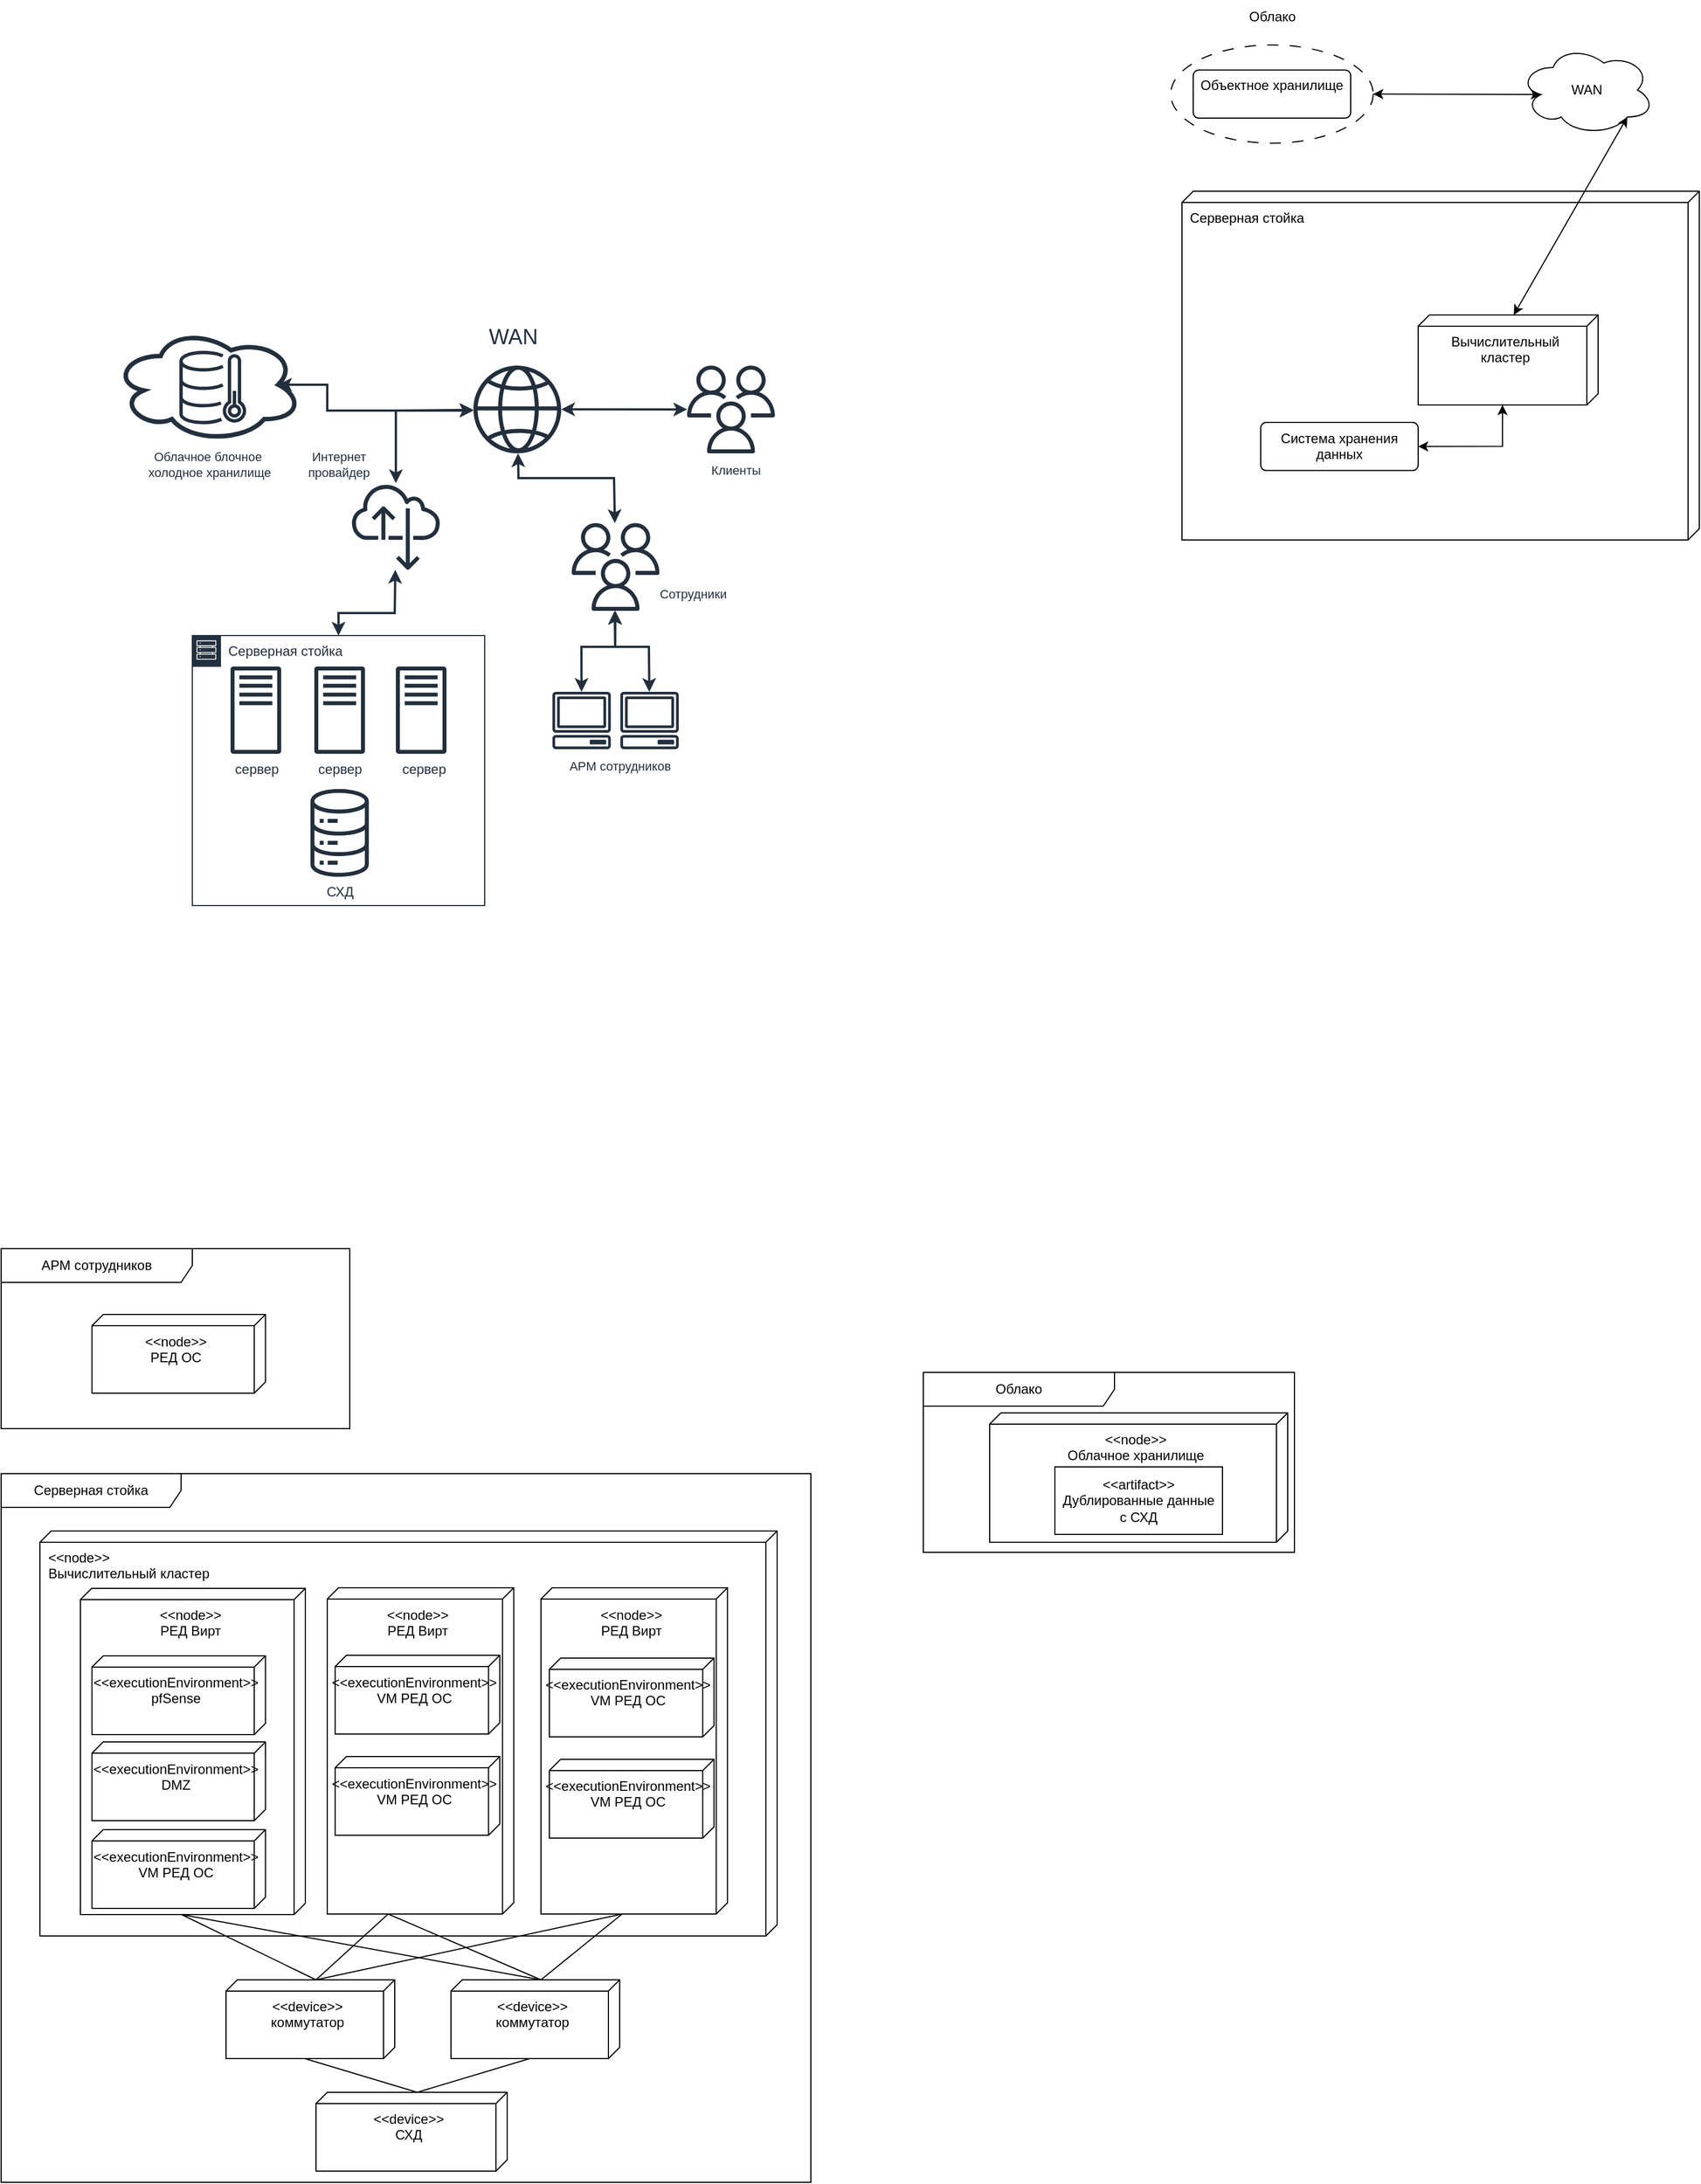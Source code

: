 <mxfile version="25.0.2">
  <diagram name="Page-1" id="CzsKKpEBBDVPKcVDBcra">
    <mxGraphModel dx="1185" dy="955" grid="1" gridSize="10" guides="1" tooltips="1" connect="1" arrows="1" fold="1" page="1" pageScale="1" pageWidth="827" pageHeight="1169" math="0" shadow="0">
      <root>
        <mxCell id="0" />
        <mxCell id="1" parent="0" />
        <mxCell id="zRx8wqQ9m-uIpZDr5qKo-2" value="Серверная стойка" style="verticalAlign=top;align=left;shape=cube;size=10;direction=south;fontStyle=0;html=1;boundedLbl=1;spacingLeft=5;whiteSpace=wrap;" vertex="1" parent="1">
          <mxGeometry x="1070" y="340" width="460" height="310" as="geometry" />
        </mxCell>
        <mxCell id="zRx8wqQ9m-uIpZDr5qKo-3" value="Вычислительный кластер" style="verticalAlign=top;align=center;shape=cube;size=10;direction=south;html=1;boundedLbl=1;spacingLeft=5;whiteSpace=wrap;" vertex="1" parent="zRx8wqQ9m-uIpZDr5qKo-2">
          <mxGeometry width="160" height="80" relative="1" as="geometry">
            <mxPoint x="210" y="110" as="offset" />
          </mxGeometry>
        </mxCell>
        <mxCell id="zRx8wqQ9m-uIpZDr5qKo-4" value="Система хранения данных" style="html=1;align=center;verticalAlign=top;rounded=1;absoluteArcSize=1;arcSize=10;dashed=0;whiteSpace=wrap;" vertex="1" parent="zRx8wqQ9m-uIpZDr5qKo-2">
          <mxGeometry x="70" y="205.552" width="140" height="42.759" as="geometry" />
        </mxCell>
        <mxCell id="zRx8wqQ9m-uIpZDr5qKo-7" value="" style="endArrow=classic;html=1;rounded=0;exitX=1;exitY=0.5;exitDx=0;exitDy=0;entryX=0;entryY=0;entryDx=80;entryDy=85;entryPerimeter=0;startArrow=classic;startFill=1;" edge="1" parent="zRx8wqQ9m-uIpZDr5qKo-2" source="zRx8wqQ9m-uIpZDr5qKo-4" target="zRx8wqQ9m-uIpZDr5qKo-3">
          <mxGeometry width="50" height="50" relative="1" as="geometry">
            <mxPoint x="-40" y="189.69" as="sourcePoint" />
            <mxPoint x="10" y="139.69" as="targetPoint" />
            <Array as="points">
              <mxPoint x="285" y="226.69" />
            </Array>
          </mxGeometry>
        </mxCell>
        <mxCell id="zRx8wqQ9m-uIpZDr5qKo-6" value="WAN" style="ellipse;shape=cloud;whiteSpace=wrap;html=1;" vertex="1" parent="1">
          <mxGeometry x="1370" y="210" width="120" height="80" as="geometry" />
        </mxCell>
        <mxCell id="zRx8wqQ9m-uIpZDr5qKo-14" value="" style="endArrow=classic;html=1;rounded=0;exitX=0;exitY=0;exitDx=0;exitDy=75;exitPerimeter=0;entryX=0.8;entryY=0.8;entryDx=0;entryDy=0;entryPerimeter=0;startArrow=classic;startFill=1;" edge="1" parent="1" source="zRx8wqQ9m-uIpZDr5qKo-3" target="zRx8wqQ9m-uIpZDr5qKo-6">
          <mxGeometry width="50" height="50" relative="1" as="geometry">
            <mxPoint x="1425" y="380.004" as="sourcePoint" />
            <mxPoint x="1100" y="250" as="targetPoint" />
            <Array as="points" />
          </mxGeometry>
        </mxCell>
        <mxCell id="zRx8wqQ9m-uIpZDr5qKo-37" value="" style="sketch=0;outlineConnect=0;fontColor=#232F3E;gradientColor=none;fillColor=#232F3D;strokeColor=none;dashed=0;verticalLabelPosition=bottom;verticalAlign=top;align=center;html=1;fontSize=12;fontStyle=0;aspect=fixed;pointerEvents=1;shape=mxgraph.aws4.globe;fontFamily=Helvetica;" vertex="1" parent="1">
          <mxGeometry x="440" y="495" width="78" height="78" as="geometry" />
        </mxCell>
        <mxCell id="zRx8wqQ9m-uIpZDr5qKo-41" value="" style="sketch=0;outlineConnect=0;fontColor=#232F3E;gradientColor=none;fillColor=#232F3D;strokeColor=none;dashed=0;verticalLabelPosition=bottom;verticalAlign=top;align=center;html=1;fontSize=12;fontStyle=0;aspect=fixed;pointerEvents=1;shape=mxgraph.aws4.users;fontFamily=Helvetica;" vertex="1" parent="1">
          <mxGeometry x="630" y="495" width="78" height="78" as="geometry" />
        </mxCell>
        <mxCell id="zRx8wqQ9m-uIpZDr5qKo-44" value="" style="group" vertex="1" connectable="0" parent="1">
          <mxGeometry x="190" y="735" width="260" height="240" as="geometry" />
        </mxCell>
        <mxCell id="zRx8wqQ9m-uIpZDr5qKo-17" value="Серверная стойка" style="points=[[0,0],[0.25,0],[0.5,0],[0.75,0],[1,0],[1,0.25],[1,0.5],[1,0.75],[1,1],[0.75,1],[0.5,1],[0.25,1],[0,1],[0,0.75],[0,0.5],[0,0.25]];outlineConnect=0;gradientColor=none;html=1;whiteSpace=wrap;fontSize=12;fontStyle=0;container=0;pointerEvents=0;collapsible=0;recursiveResize=0;shape=mxgraph.aws4.group;grIcon=mxgraph.aws4.group_aws_cloud;strokeColor=#232F3E;fillColor=none;verticalAlign=top;align=left;spacingLeft=30;fontColor=#232F3E;dashed=0;" vertex="1" parent="zRx8wqQ9m-uIpZDr5qKo-44">
          <mxGeometry width="260" height="240.0" as="geometry" />
        </mxCell>
        <mxCell id="zRx8wqQ9m-uIpZDr5qKo-18" value="" style="rounded=0;whiteSpace=wrap;html=1;strokeColor=#222f3e;fillColor=#222f3e;container=0;" vertex="1" parent="zRx8wqQ9m-uIpZDr5qKo-44">
          <mxGeometry width="25" height="27.273" as="geometry" />
        </mxCell>
        <mxCell id="zRx8wqQ9m-uIpZDr5qKo-16" value="" style="sketch=0;outlineConnect=0;fontColor=#232F3E;gradientColor=none;fillColor=#ffffff;strokeColor=none;dashed=0;verticalLabelPosition=bottom;verticalAlign=top;align=center;html=1;fontSize=12;fontStyle=0;aspect=fixed;pointerEvents=1;shape=mxgraph.aws4.servers;container=0;" vertex="1" parent="zRx8wqQ9m-uIpZDr5qKo-44">
          <mxGeometry x="3.75" y="4.091" width="17.5" height="17.5" as="geometry" />
        </mxCell>
        <mxCell id="zRx8wqQ9m-uIpZDr5qKo-19" value="сервер" style="sketch=0;outlineConnect=0;fontColor=#232F3E;gradientColor=none;fillColor=#232F3D;strokeColor=none;dashed=0;verticalLabelPosition=bottom;verticalAlign=top;align=center;html=1;fontSize=12;fontStyle=0;aspect=fixed;pointerEvents=1;shape=mxgraph.aws4.traditional_server;container=0;" vertex="1" parent="zRx8wqQ9m-uIpZDr5qKo-44">
          <mxGeometry x="34" y="27.276" width="45" height="78" as="geometry" />
        </mxCell>
        <mxCell id="zRx8wqQ9m-uIpZDr5qKo-20" value="сервер" style="sketch=0;outlineConnect=0;fontColor=#232F3E;gradientColor=none;fillColor=#232F3D;strokeColor=none;dashed=0;verticalLabelPosition=bottom;verticalAlign=top;align=center;html=1;fontSize=12;fontStyle=0;aspect=fixed;pointerEvents=1;shape=mxgraph.aws4.traditional_server;container=0;" vertex="1" parent="zRx8wqQ9m-uIpZDr5qKo-44">
          <mxGeometry x="108.5" y="27.276" width="45" height="78" as="geometry" />
        </mxCell>
        <mxCell id="zRx8wqQ9m-uIpZDr5qKo-21" value="&amp;nbsp;сервер" style="sketch=0;outlineConnect=0;fontColor=#232F3E;gradientColor=none;fillColor=#232F3D;strokeColor=none;dashed=0;verticalLabelPosition=bottom;verticalAlign=top;align=center;html=1;fontSize=12;fontStyle=0;aspect=fixed;pointerEvents=1;shape=mxgraph.aws4.traditional_server;container=0;" vertex="1" parent="zRx8wqQ9m-uIpZDr5qKo-44">
          <mxGeometry x="181" y="27.276" width="45" height="78" as="geometry" />
        </mxCell>
        <mxCell id="zRx8wqQ9m-uIpZDr5qKo-35" value="СХД" style="sketch=0;outlineConnect=0;fontColor=#232F3E;gradientColor=none;fillColor=#232F3D;strokeColor=none;dashed=0;verticalLabelPosition=bottom;verticalAlign=top;align=center;html=1;fontSize=12;fontStyle=0;aspect=fixed;pointerEvents=1;shape=mxgraph.aws4.iot_analytics_data_store;fontFamily=Helvetica;container=0;" vertex="1" parent="zRx8wqQ9m-uIpZDr5qKo-44">
          <mxGeometry x="104" y="136.367" width="54" height="78" as="geometry" />
        </mxCell>
        <mxCell id="zRx8wqQ9m-uIpZDr5qKo-46" value="" style="sketch=0;outlineConnect=0;fontColor=#232F3E;gradientColor=none;fillColor=#232F3D;strokeColor=none;dashed=0;verticalLabelPosition=bottom;verticalAlign=top;align=center;html=1;fontSize=12;fontStyle=0;aspect=fixed;pointerEvents=1;shape=mxgraph.aws4.internet_alt22;fontFamily=Helvetica;" vertex="1" parent="1">
          <mxGeometry x="332" y="599" width="78" height="78" as="geometry" />
        </mxCell>
        <mxCell id="zRx8wqQ9m-uIpZDr5qKo-48" value="" style="endArrow=classic;html=1;rounded=0;strokeWidth=2;dashed=0;sketch=0;pointerEvents=1;align=center;verticalAlign=top;fontFamily=Helvetica;fontSize=12;fontColor=#232F3E;fontStyle=0;fillColor=#232F3D;gradientColor=none;strokeColor=#222f3d;endFill=1;entryX=0.5;entryY=0;entryDx=0;entryDy=0;startArrow=classic;startFill=1;" edge="1" parent="1" source="zRx8wqQ9m-uIpZDr5qKo-46" target="zRx8wqQ9m-uIpZDr5qKo-17">
          <mxGeometry width="50" height="50" relative="1" as="geometry">
            <mxPoint x="279" y="687" as="sourcePoint" />
            <mxPoint x="340" y="785" as="targetPoint" />
            <Array as="points">
              <mxPoint x="370" y="715" />
              <mxPoint x="320" y="715" />
            </Array>
          </mxGeometry>
        </mxCell>
        <mxCell id="zRx8wqQ9m-uIpZDr5qKo-49" value="" style="endArrow=classic;html=1;rounded=0;strokeWidth=2;dashed=0;sketch=0;pointerEvents=1;align=center;verticalAlign=top;fontFamily=Helvetica;fontSize=12;fontColor=#232F3E;fontStyle=0;fillColor=#232F3D;gradientColor=none;strokeColor=#222f3d;endFill=1;startArrow=classic;startFill=1;" edge="1" parent="1" source="zRx8wqQ9m-uIpZDr5qKo-46" target="zRx8wqQ9m-uIpZDr5qKo-37">
          <mxGeometry width="50" height="50" relative="1" as="geometry">
            <mxPoint x="381" y="687" as="sourcePoint" />
            <mxPoint x="330" y="785" as="targetPoint" />
            <Array as="points">
              <mxPoint x="371" y="535" />
            </Array>
          </mxGeometry>
        </mxCell>
        <mxCell id="zRx8wqQ9m-uIpZDr5qKo-51" value="" style="sketch=0;outlineConnect=0;fontColor=#232F3E;gradientColor=none;fillColor=#232F3D;strokeColor=none;dashed=0;verticalLabelPosition=bottom;verticalAlign=top;align=center;html=1;fontSize=12;fontStyle=0;aspect=fixed;pointerEvents=1;shape=mxgraph.aws4.users;fontFamily=Helvetica;" vertex="1" parent="1">
          <mxGeometry x="527.37" y="635" width="78" height="78" as="geometry" />
        </mxCell>
        <mxCell id="zRx8wqQ9m-uIpZDr5qKo-54" value="" style="group" vertex="1" connectable="0" parent="1">
          <mxGeometry x="510" y="785" width="112.74" height="51" as="geometry" />
        </mxCell>
        <mxCell id="zRx8wqQ9m-uIpZDr5qKo-52" value="" style="sketch=0;outlineConnect=0;fontColor=#232F3E;gradientColor=none;fillColor=#232F3D;strokeColor=none;dashed=0;verticalLabelPosition=bottom;verticalAlign=top;align=center;html=1;fontSize=12;fontStyle=0;aspect=fixed;pointerEvents=1;shape=mxgraph.aws4.client;" vertex="1" parent="zRx8wqQ9m-uIpZDr5qKo-54">
          <mxGeometry width="52.342" height="51" as="geometry" />
        </mxCell>
        <mxCell id="zRx8wqQ9m-uIpZDr5qKo-53" value="" style="sketch=0;outlineConnect=0;fontColor=#232F3E;gradientColor=none;fillColor=#232F3D;strokeColor=none;dashed=0;verticalLabelPosition=bottom;verticalAlign=top;align=center;html=1;fontSize=12;fontStyle=0;aspect=fixed;pointerEvents=1;shape=mxgraph.aws4.client;" vertex="1" parent="zRx8wqQ9m-uIpZDr5qKo-54">
          <mxGeometry x="60.396" width="52.342" height="51" as="geometry" />
        </mxCell>
        <mxCell id="zRx8wqQ9m-uIpZDr5qKo-55" value="" style="endArrow=classic;html=1;rounded=0;strokeWidth=2;dashed=0;sketch=0;pointerEvents=1;align=center;verticalAlign=top;fontFamily=Helvetica;fontSize=12;fontColor=#232F3E;fontStyle=0;fillColor=#232F3D;gradientColor=none;strokeColor=#222f3d;endFill=1;startArrow=classic;startFill=1;" edge="1" parent="1" source="zRx8wqQ9m-uIpZDr5qKo-51" target="zRx8wqQ9m-uIpZDr5qKo-53">
          <mxGeometry width="50" height="50" relative="1" as="geometry">
            <mxPoint x="739" y="687" as="sourcePoint" />
            <mxPoint x="688" y="785" as="targetPoint" />
            <Array as="points">
              <mxPoint x="566" y="745" />
              <mxPoint x="596" y="745" />
            </Array>
          </mxGeometry>
        </mxCell>
        <mxCell id="zRx8wqQ9m-uIpZDr5qKo-56" value="" style="endArrow=classic;html=1;rounded=0;strokeWidth=2;dashed=0;sketch=0;pointerEvents=1;align=center;verticalAlign=top;fontFamily=Helvetica;fontSize=12;fontColor=#232F3E;fontStyle=0;fillColor=#232F3D;gradientColor=none;strokeColor=#222f3d;endFill=1;startArrow=classic;startFill=1;" edge="1" parent="1" target="zRx8wqQ9m-uIpZDr5qKo-52">
          <mxGeometry width="50" height="50" relative="1" as="geometry">
            <mxPoint x="565.54" y="713" as="sourcePoint" />
            <mxPoint x="561.487" y="789.878" as="targetPoint" />
            <Array as="points">
              <mxPoint x="566" y="745" />
              <mxPoint x="536" y="745" />
            </Array>
          </mxGeometry>
        </mxCell>
        <mxCell id="zRx8wqQ9m-uIpZDr5qKo-57" value="" style="endArrow=classic;html=1;rounded=0;strokeWidth=2;dashed=0;sketch=0;pointerEvents=1;align=center;verticalAlign=top;fontFamily=Helvetica;fontSize=12;fontColor=#232F3E;fontStyle=0;fillColor=#232F3D;gradientColor=none;strokeColor=#222f3d;endFill=1;startArrow=classic;startFill=1;" edge="1" parent="1" source="zRx8wqQ9m-uIpZDr5qKo-37" target="zRx8wqQ9m-uIpZDr5qKo-51">
          <mxGeometry width="50" height="50" relative="1" as="geometry">
            <mxPoint x="599.54" y="563" as="sourcePoint" />
            <mxPoint x="570" y="635" as="targetPoint" />
            <Array as="points">
              <mxPoint x="480" y="595" />
              <mxPoint x="565" y="595" />
            </Array>
          </mxGeometry>
        </mxCell>
        <mxCell id="zRx8wqQ9m-uIpZDr5qKo-58" value="" style="endArrow=classic;html=1;rounded=0;strokeWidth=2;dashed=0;sketch=0;pointerEvents=1;align=center;verticalAlign=top;fontFamily=Helvetica;fontSize=12;fontColor=#232F3E;fontStyle=0;fillColor=#232F3D;gradientColor=none;strokeColor=#222f3d;endFill=1;startArrow=classic;startFill=1;" edge="1" parent="1">
          <mxGeometry width="50" height="50" relative="1" as="geometry">
            <mxPoint x="518" y="533.901" as="sourcePoint" />
            <mxPoint x="630.0" y="534.044" as="targetPoint" />
            <Array as="points" />
          </mxGeometry>
        </mxCell>
        <mxCell id="zRx8wqQ9m-uIpZDr5qKo-59" value="WAN" style="text;html=1;align=center;verticalAlign=middle;resizable=0;points=[];autosize=1;strokeColor=none;fillColor=none;fontFamily=Helvetica;fontSize=19;fontColor=#232F3E;fontStyle=0;strokeWidth=1;" vertex="1" parent="1">
          <mxGeometry x="440" y="450" width="70" height="40" as="geometry" />
        </mxCell>
        <mxCell id="zRx8wqQ9m-uIpZDr5qKo-60" value="Клиенты" style="text;html=1;align=center;verticalAlign=middle;resizable=0;points=[];autosize=1;strokeColor=none;fillColor=none;fontFamily=Helvetica;fontSize=11;fontColor=#232F3E;fontStyle=0;strokeWidth=1;" vertex="1" parent="1">
          <mxGeometry x="638" y="573" width="70" height="30" as="geometry" />
        </mxCell>
        <mxCell id="zRx8wqQ9m-uIpZDr5qKo-61" value="Сотрудники" style="text;html=1;align=center;verticalAlign=middle;resizable=0;points=[];autosize=1;strokeColor=none;fillColor=none;fontFamily=Helvetica;fontSize=11;fontColor=#232F3E;fontStyle=0;strokeWidth=1;" vertex="1" parent="1">
          <mxGeometry x="590" y="683" width="90" height="30" as="geometry" />
        </mxCell>
        <mxCell id="zRx8wqQ9m-uIpZDr5qKo-62" value="Интернет&lt;br&gt;провайдер" style="text;html=1;align=center;verticalAlign=middle;resizable=0;points=[];autosize=1;strokeColor=none;fillColor=none;fontFamily=Helvetica;fontSize=11;fontColor=#232F3E;fontStyle=0;strokeWidth=1;" vertex="1" parent="1">
          <mxGeometry x="280" y="563" width="80" height="40" as="geometry" />
        </mxCell>
        <mxCell id="zRx8wqQ9m-uIpZDr5qKo-63" value="AРM сотрудников" style="text;html=1;align=center;verticalAlign=middle;resizable=0;points=[];autosize=1;strokeColor=none;fillColor=none;fontFamily=Helvetica;fontSize=11;fontColor=#232F3E;fontStyle=0;strokeWidth=1;" vertex="1" parent="1">
          <mxGeometry x="510" y="836" width="120" height="30" as="geometry" />
        </mxCell>
        <mxCell id="zRx8wqQ9m-uIpZDr5qKo-71" value="Серверная стойка" style="shape=umlFrame;whiteSpace=wrap;html=1;pointerEvents=0;recursiveResize=0;container=1;collapsible=0;width=160;" vertex="1" parent="1">
          <mxGeometry x="20" y="1480" width="720" height="630" as="geometry" />
        </mxCell>
        <mxCell id="zRx8wqQ9m-uIpZDr5qKo-72" value="&amp;lt;&amp;lt;node&amp;gt;&amp;gt;&lt;br&gt;Вычислительный кластер" style="verticalAlign=top;align=left;shape=cube;size=10;direction=south;fontStyle=0;html=1;boundedLbl=1;spacingLeft=5;whiteSpace=wrap;" vertex="1" parent="zRx8wqQ9m-uIpZDr5qKo-71">
          <mxGeometry x="34.5" y="51" width="655.5" height="360" as="geometry" />
        </mxCell>
        <mxCell id="zRx8wqQ9m-uIpZDr5qKo-73" value="&amp;lt;&amp;lt;node&amp;gt;&amp;gt;&lt;br&gt;РЕД Вирт" style="verticalAlign=top;align=center;shape=cube;size=10;direction=south;html=1;boundedLbl=1;spacingLeft=5;whiteSpace=wrap;" vertex="1" parent="zRx8wqQ9m-uIpZDr5qKo-72">
          <mxGeometry width="200" height="290" relative="1" as="geometry">
            <mxPoint x="36" y="51" as="offset" />
          </mxGeometry>
        </mxCell>
        <mxCell id="zRx8wqQ9m-uIpZDr5qKo-122" value="&amp;lt;&amp;lt;executionEnvironment&amp;gt;&amp;gt;&lt;br&gt;pfSense" style="verticalAlign=top;align=center;shape=cube;size=10;direction=south;html=1;boundedLbl=1;spacingLeft=5;whiteSpace=wrap;" vertex="1" parent="zRx8wqQ9m-uIpZDr5qKo-72">
          <mxGeometry x="46.287" y="111" width="154.29" height="70" as="geometry" />
        </mxCell>
        <mxCell id="zRx8wqQ9m-uIpZDr5qKo-125" value="&amp;lt;&amp;lt;node&amp;gt;&amp;gt;&lt;br&gt;РЕД Вирт" style="verticalAlign=top;align=center;shape=cube;size=10;direction=south;html=1;boundedLbl=1;spacingLeft=5;whiteSpace=wrap;" vertex="1" parent="zRx8wqQ9m-uIpZDr5qKo-72">
          <mxGeometry x="255.496" y="50.5" width="165.839" height="290" as="geometry" />
        </mxCell>
        <mxCell id="zRx8wqQ9m-uIpZDr5qKo-126" value="&amp;lt;&amp;lt;executionEnvironment&amp;gt;&amp;gt;&lt;br&gt;VM РЕД ОС" style="verticalAlign=top;align=center;shape=cube;size=10;direction=south;html=1;boundedLbl=1;spacingLeft=5;whiteSpace=wrap;" vertex="1" parent="zRx8wqQ9m-uIpZDr5qKo-72">
          <mxGeometry x="262.509" y="110.5" width="146.361" height="70" as="geometry" />
        </mxCell>
        <mxCell id="zRx8wqQ9m-uIpZDr5qKo-127" value="&amp;lt;&amp;lt;executionEnvironment&amp;gt;&amp;gt;&lt;br&gt;VM РЕД ОС" style="verticalAlign=top;align=center;shape=cube;size=10;direction=south;html=1;boundedLbl=1;spacingLeft=5;whiteSpace=wrap;" vertex="1" parent="zRx8wqQ9m-uIpZDr5qKo-72">
          <mxGeometry x="262.509" y="200.5" width="146.361" height="70" as="geometry" />
        </mxCell>
        <mxCell id="zRx8wqQ9m-uIpZDr5qKo-211" value="&amp;lt;&amp;lt;executionEnvironment&amp;gt;&amp;gt;&lt;br&gt;DMZ&lt;div&gt;&lt;br/&gt;&lt;/div&gt;" style="verticalAlign=top;align=center;shape=cube;size=10;direction=south;html=1;boundedLbl=1;spacingLeft=5;whiteSpace=wrap;" vertex="1" parent="zRx8wqQ9m-uIpZDr5qKo-72">
          <mxGeometry x="46.287" y="187.5" width="154.29" height="70" as="geometry" />
        </mxCell>
        <mxCell id="zRx8wqQ9m-uIpZDr5qKo-212" value="&amp;lt;&amp;lt;executionEnvironment&amp;gt;&amp;gt;&lt;div&gt;VM РЕД ОС&lt;br&gt;&lt;/div&gt;" style="verticalAlign=top;align=center;shape=cube;size=10;direction=south;html=1;boundedLbl=1;spacingLeft=5;whiteSpace=wrap;" vertex="1" parent="zRx8wqQ9m-uIpZDr5qKo-72">
          <mxGeometry x="46.287" y="265.5" width="154.29" height="70" as="geometry" />
        </mxCell>
        <mxCell id="zRx8wqQ9m-uIpZDr5qKo-201" value="&amp;lt;&amp;lt;node&amp;gt;&amp;gt;&lt;br&gt;РЕД Вирт" style="verticalAlign=top;align=center;shape=cube;size=10;direction=south;html=1;boundedLbl=1;spacingLeft=5;whiteSpace=wrap;" vertex="1" parent="zRx8wqQ9m-uIpZDr5qKo-72">
          <mxGeometry x="445.505" y="50.5" width="165.839" height="290" as="geometry" />
        </mxCell>
        <mxCell id="zRx8wqQ9m-uIpZDr5qKo-202" value="&amp;lt;&amp;lt;executionEnvironment&amp;gt;&amp;gt;&lt;br&gt;VM РЕД ОС" style="verticalAlign=top;align=center;shape=cube;size=10;direction=south;html=1;boundedLbl=1;spacingLeft=5;whiteSpace=wrap;" vertex="1" parent="zRx8wqQ9m-uIpZDr5qKo-72">
          <mxGeometry x="452.985" y="113" width="146.361" height="70" as="geometry" />
        </mxCell>
        <mxCell id="zRx8wqQ9m-uIpZDr5qKo-203" value="&amp;lt;&amp;lt;executionEnvironment&amp;gt;&amp;gt;&lt;br&gt;VM РЕД ОС" style="verticalAlign=top;align=center;shape=cube;size=10;direction=south;html=1;boundedLbl=1;spacingLeft=5;whiteSpace=wrap;" vertex="1" parent="zRx8wqQ9m-uIpZDr5qKo-72">
          <mxGeometry x="452.985" y="203" width="146.361" height="70" as="geometry" />
        </mxCell>
        <mxCell id="zRx8wqQ9m-uIpZDr5qKo-132" value="&amp;lt;&amp;lt;device&amp;gt;&amp;gt;&lt;br&gt;СХД" style="verticalAlign=top;align=center;shape=cube;size=10;direction=south;html=1;boundedLbl=1;spacingLeft=5;whiteSpace=wrap;" vertex="1" parent="zRx8wqQ9m-uIpZDr5qKo-71">
          <mxGeometry x="280" y="550" width="170" height="70" as="geometry" />
        </mxCell>
        <mxCell id="zRx8wqQ9m-uIpZDr5qKo-138" value="&amp;lt;&amp;lt;device&amp;gt;&amp;gt;&lt;br&gt;коммутатор" style="verticalAlign=top;align=center;shape=cube;size=10;direction=south;fontStyle=0;html=1;boundedLbl=1;spacingLeft=5;whiteSpace=wrap;" vertex="1" parent="zRx8wqQ9m-uIpZDr5qKo-71">
          <mxGeometry x="400" y="450" width="150" height="70" as="geometry" />
        </mxCell>
        <mxCell id="zRx8wqQ9m-uIpZDr5qKo-139" value="&amp;lt;&amp;lt;device&amp;gt;&amp;gt;&lt;br&gt;коммутатор" style="verticalAlign=top;align=center;shape=cube;size=10;direction=south;fontStyle=0;html=1;boundedLbl=1;spacingLeft=5;whiteSpace=wrap;" vertex="1" parent="zRx8wqQ9m-uIpZDr5qKo-71">
          <mxGeometry x="200" y="450" width="150" height="70" as="geometry" />
        </mxCell>
        <mxCell id="zRx8wqQ9m-uIpZDr5qKo-140" value="" style="endArrow=none;html=1;rounded=0;exitX=0;exitY=0;exitDx=0;exitDy=80;exitPerimeter=0;entryX=0;entryY=0;entryDx=70;entryDy=80;entryPerimeter=0;" edge="1" parent="zRx8wqQ9m-uIpZDr5qKo-71" source="zRx8wqQ9m-uIpZDr5qKo-132" target="zRx8wqQ9m-uIpZDr5qKo-139">
          <mxGeometry width="50" height="50" relative="1" as="geometry">
            <mxPoint x="160" y="800" as="sourcePoint" />
            <mxPoint x="210" y="750" as="targetPoint" />
          </mxGeometry>
        </mxCell>
        <mxCell id="zRx8wqQ9m-uIpZDr5qKo-141" value="" style="endArrow=none;html=1;rounded=0;exitX=0;exitY=0;exitDx=0;exitDy=80;exitPerimeter=0;entryX=0;entryY=0;entryDx=70;entryDy=80;entryPerimeter=0;" edge="1" parent="zRx8wqQ9m-uIpZDr5qKo-71" source="zRx8wqQ9m-uIpZDr5qKo-132" target="zRx8wqQ9m-uIpZDr5qKo-138">
          <mxGeometry width="50" height="50" relative="1" as="geometry">
            <mxPoint x="384" y="560" as="sourcePoint" />
            <mxPoint x="280" y="530" as="targetPoint" />
          </mxGeometry>
        </mxCell>
        <mxCell id="zRx8wqQ9m-uIpZDr5qKo-142" value="" style="endArrow=none;html=1;rounded=0;exitX=0;exitY=0;exitDx=0;exitDy=70;exitPerimeter=0;entryX=0;entryY=0;entryDx=290;entryDy=110;entryPerimeter=0;" edge="1" parent="zRx8wqQ9m-uIpZDr5qKo-71" source="zRx8wqQ9m-uIpZDr5qKo-139" target="zRx8wqQ9m-uIpZDr5qKo-73">
          <mxGeometry width="50" height="50" relative="1" as="geometry">
            <mxPoint x="384" y="560" as="sourcePoint" />
            <mxPoint x="480" y="530" as="targetPoint" />
          </mxGeometry>
        </mxCell>
        <mxCell id="zRx8wqQ9m-uIpZDr5qKo-143" value="" style="endArrow=none;html=1;rounded=0;exitX=0;exitY=0;exitDx=0;exitDy=70;exitPerimeter=0;entryX=0;entryY=0;entryDx=290;entryDy=111.674;entryPerimeter=0;" edge="1" parent="zRx8wqQ9m-uIpZDr5qKo-71" source="zRx8wqQ9m-uIpZDr5qKo-139" target="zRx8wqQ9m-uIpZDr5qKo-125">
          <mxGeometry width="50" height="50" relative="1" as="geometry">
            <mxPoint x="290" y="460" as="sourcePoint" />
            <mxPoint x="166" y="401" as="targetPoint" />
          </mxGeometry>
        </mxCell>
        <mxCell id="zRx8wqQ9m-uIpZDr5qKo-144" value="" style="endArrow=none;html=1;rounded=0;exitX=0;exitY=0;exitDx=0;exitDy=70;exitPerimeter=0;entryX=0;entryY=0;entryDx=290;entryDy=93.675;entryPerimeter=0;" edge="1" parent="zRx8wqQ9m-uIpZDr5qKo-71" source="zRx8wqQ9m-uIpZDr5qKo-138" target="zRx8wqQ9m-uIpZDr5qKo-201">
          <mxGeometry width="50" height="50" relative="1" as="geometry">
            <mxPoint x="290" y="460" as="sourcePoint" />
            <mxPoint x="603.173" y="391.0" as="targetPoint" />
          </mxGeometry>
        </mxCell>
        <mxCell id="zRx8wqQ9m-uIpZDr5qKo-145" value="" style="endArrow=none;html=1;rounded=0;exitX=0;exitY=0;exitDx=0;exitDy=70;exitPerimeter=0;entryX=0;entryY=0;entryDx=290;entryDy=111.674;entryPerimeter=0;" edge="1" parent="zRx8wqQ9m-uIpZDr5qKo-71" source="zRx8wqQ9m-uIpZDr5qKo-138" target="zRx8wqQ9m-uIpZDr5qKo-125">
          <mxGeometry width="50" height="50" relative="1" as="geometry">
            <mxPoint x="490" y="460" as="sourcePoint" />
            <mxPoint x="613" y="401" as="targetPoint" />
          </mxGeometry>
        </mxCell>
        <mxCell id="zRx8wqQ9m-uIpZDr5qKo-146" value="" style="endArrow=none;html=1;rounded=0;exitX=0;exitY=0;exitDx=0;exitDy=70;exitPerimeter=0;entryX=0;entryY=0;entryDx=290;entryDy=110;entryPerimeter=0;" edge="1" parent="zRx8wqQ9m-uIpZDr5qKo-71" source="zRx8wqQ9m-uIpZDr5qKo-138" target="zRx8wqQ9m-uIpZDr5qKo-73">
          <mxGeometry width="50" height="50" relative="1" as="geometry">
            <mxPoint x="490" y="460" as="sourcePoint" />
            <mxPoint x="390" y="401" as="targetPoint" />
          </mxGeometry>
        </mxCell>
        <mxCell id="zRx8wqQ9m-uIpZDr5qKo-147" value="" style="endArrow=none;html=1;rounded=0;exitX=0;exitY=0;exitDx=290;exitDy=93.675;exitPerimeter=0;entryX=0;entryY=0;entryDx=0;entryDy=70;entryPerimeter=0;" edge="1" parent="zRx8wqQ9m-uIpZDr5qKo-71" source="zRx8wqQ9m-uIpZDr5qKo-201" target="zRx8wqQ9m-uIpZDr5qKo-139">
          <mxGeometry width="50" height="50" relative="1" as="geometry">
            <mxPoint x="603.173" y="391.0" as="sourcePoint" />
            <mxPoint x="166" y="401" as="targetPoint" />
          </mxGeometry>
        </mxCell>
        <mxCell id="zRx8wqQ9m-uIpZDr5qKo-155" value="" style="group" vertex="1" connectable="0" parent="1">
          <mxGeometry x="1060" y="170" width="180" height="127.24" as="geometry" />
        </mxCell>
        <mxCell id="zRx8wqQ9m-uIpZDr5qKo-153" value="" style="group" vertex="1" connectable="0" parent="zRx8wqQ9m-uIpZDr5qKo-155">
          <mxGeometry y="40.0" width="180" height="87.24" as="geometry" />
        </mxCell>
        <mxCell id="zRx8wqQ9m-uIpZDr5qKo-152" value="&lt;div&gt;&lt;br&gt;&lt;/div&gt;&lt;div&gt;&lt;br&gt;&lt;/div&gt;" style="ellipse;html=1;dashed=1;dashPattern=10 10;whiteSpace=wrap;" vertex="1" parent="zRx8wqQ9m-uIpZDr5qKo-153">
          <mxGeometry width="180" height="87.24" as="geometry" />
        </mxCell>
        <mxCell id="zRx8wqQ9m-uIpZDr5qKo-148" value="Объектное хранилище" style="html=1;align=center;verticalAlign=top;rounded=1;absoluteArcSize=1;arcSize=10;dashed=0;whiteSpace=wrap;" vertex="1" parent="zRx8wqQ9m-uIpZDr5qKo-153">
          <mxGeometry x="20" y="22.242" width="140" height="42.759" as="geometry" />
        </mxCell>
        <mxCell id="zRx8wqQ9m-uIpZDr5qKo-154" value="Облако" style="text;html=1;align=center;verticalAlign=middle;resizable=0;points=[];autosize=1;strokeColor=none;fillColor=none;" vertex="1" parent="zRx8wqQ9m-uIpZDr5qKo-155">
          <mxGeometry x="55" width="70" height="30" as="geometry" />
        </mxCell>
        <mxCell id="zRx8wqQ9m-uIpZDr5qKo-156" value="" style="endArrow=classic;html=1;rounded=0;exitX=1;exitY=0.5;exitDx=0;exitDy=0;entryX=0.16;entryY=0.55;entryDx=0;entryDy=0;entryPerimeter=0;startArrow=classic;startFill=1;" edge="1" parent="1" source="zRx8wqQ9m-uIpZDr5qKo-152" target="zRx8wqQ9m-uIpZDr5qKo-6">
          <mxGeometry width="50" height="50" relative="1" as="geometry">
            <mxPoint x="1375" y="460" as="sourcePoint" />
            <mxPoint x="1476" y="284" as="targetPoint" />
            <Array as="points" />
          </mxGeometry>
        </mxCell>
        <mxCell id="zRx8wqQ9m-uIpZDr5qKo-162" value="" style="group" vertex="1" connectable="0" parent="1">
          <mxGeometry x="120" y="461" width="167.21" height="142" as="geometry" />
        </mxCell>
        <mxCell id="zRx8wqQ9m-uIpZDr5qKo-159" value="" style="group" vertex="1" connectable="0" parent="zRx8wqQ9m-uIpZDr5qKo-162">
          <mxGeometry width="167.21" height="102" as="geometry" />
        </mxCell>
        <mxCell id="zRx8wqQ9m-uIpZDr5qKo-157" value="" style="sketch=0;outlineConnect=0;fontColor=#232F3E;gradientColor=none;fillColor=#232F3D;strokeColor=none;dashed=0;verticalLabelPosition=bottom;verticalAlign=top;align=center;html=1;fontSize=12;fontStyle=0;aspect=fixed;pointerEvents=1;shape=mxgraph.aws4.cold_storage;" vertex="1" parent="zRx8wqQ9m-uIpZDr5qKo-159">
          <mxGeometry x="58.524" y="20.902" width="59.36" height="65.212" as="geometry" />
        </mxCell>
        <mxCell id="zRx8wqQ9m-uIpZDr5qKo-158" value="" style="ellipse;shape=cloud;whiteSpace=wrap;html=1;dashed=0;sketch=0;pointerEvents=1;align=center;verticalAlign=top;fontFamily=Helvetica;fontSize=12;fontColor=#232F3E;fontStyle=0;fillColor=none;gradientColor=none;strokeColor=#222f3d;strokeWidth=4;" vertex="1" parent="zRx8wqQ9m-uIpZDr5qKo-159">
          <mxGeometry width="167.21" height="102" as="geometry" />
        </mxCell>
        <mxCell id="zRx8wqQ9m-uIpZDr5qKo-161" value="Облачное блочное&amp;nbsp;&lt;div&gt;холодное хранилище&lt;/div&gt;" style="text;html=1;align=center;verticalAlign=middle;resizable=0;points=[];autosize=1;strokeColor=none;fillColor=none;fontFamily=Helvetica;fontSize=11;fontColor=#232F3E;fontStyle=0;strokeWidth=1;" vertex="1" parent="zRx8wqQ9m-uIpZDr5qKo-162">
          <mxGeometry x="20" y="102" width="130" height="40" as="geometry" />
        </mxCell>
        <mxCell id="zRx8wqQ9m-uIpZDr5qKo-164" value="" style="endArrow=classic;html=1;rounded=0;strokeWidth=2;dashed=0;sketch=0;pointerEvents=1;align=center;verticalAlign=top;fontFamily=Helvetica;fontSize=12;fontColor=#232F3E;fontStyle=0;fillColor=#232F3D;gradientColor=none;strokeColor=#222f3d;endFill=1;startArrow=classic;startFill=1;exitX=0.875;exitY=0.5;exitDx=0;exitDy=0;exitPerimeter=0;" edge="1" parent="1" source="zRx8wqQ9m-uIpZDr5qKo-158">
          <mxGeometry width="50" height="50" relative="1" as="geometry">
            <mxPoint x="246" y="512" as="sourcePoint" />
            <mxPoint x="440" y="535" as="targetPoint" />
            <Array as="points">
              <mxPoint x="310" y="512" />
              <mxPoint x="310" y="535" />
            </Array>
          </mxGeometry>
        </mxCell>
        <mxCell id="zRx8wqQ9m-uIpZDr5qKo-187" value="Облако" style="shape=umlFrame;whiteSpace=wrap;html=1;pointerEvents=0;recursiveResize=0;container=1;collapsible=0;width=170;" vertex="1" parent="1">
          <mxGeometry x="840" y="1390" width="330" height="160" as="geometry" />
        </mxCell>
        <mxCell id="zRx8wqQ9m-uIpZDr5qKo-191" value="&amp;lt;&amp;lt;node&amp;gt;&amp;gt;&lt;br&gt;Облачное хранилище" style="verticalAlign=top;align=center;shape=cube;size=10;direction=south;fontStyle=0;html=1;boundedLbl=1;spacingLeft=5;whiteSpace=wrap;" vertex="1" parent="zRx8wqQ9m-uIpZDr5qKo-187">
          <mxGeometry x="59" y="36" width="265" height="115" as="geometry" />
        </mxCell>
        <mxCell id="zRx8wqQ9m-uIpZDr5qKo-192" value="&amp;lt;&amp;lt;artifact&amp;gt;&amp;gt;&lt;br&gt;Дублированные данные&lt;br&gt;с СХД" style="html=1;align=center;verticalAlign=middle;dashed=0;whiteSpace=wrap;" vertex="1" parent="zRx8wqQ9m-uIpZDr5qKo-187">
          <mxGeometry x="117" y="84" width="149" height="60" as="geometry" />
        </mxCell>
        <mxCell id="zRx8wqQ9m-uIpZDr5qKo-193" value="АРМ сотрудников" style="shape=umlFrame;whiteSpace=wrap;html=1;pointerEvents=0;recursiveResize=0;container=1;collapsible=0;width=170;" vertex="1" parent="1">
          <mxGeometry x="20" y="1280" width="310" height="160" as="geometry" />
        </mxCell>
        <mxCell id="zRx8wqQ9m-uIpZDr5qKo-213" value="&amp;lt;&amp;lt;node&amp;gt;&amp;gt;&lt;br&gt;РЕД ОС" style="verticalAlign=top;align=center;shape=cube;size=10;direction=south;html=1;boundedLbl=1;spacingLeft=5;whiteSpace=wrap;" vertex="1" parent="zRx8wqQ9m-uIpZDr5qKo-193">
          <mxGeometry x="80.787" y="58.5" width="154.29" height="70" as="geometry" />
        </mxCell>
      </root>
    </mxGraphModel>
  </diagram>
</mxfile>
